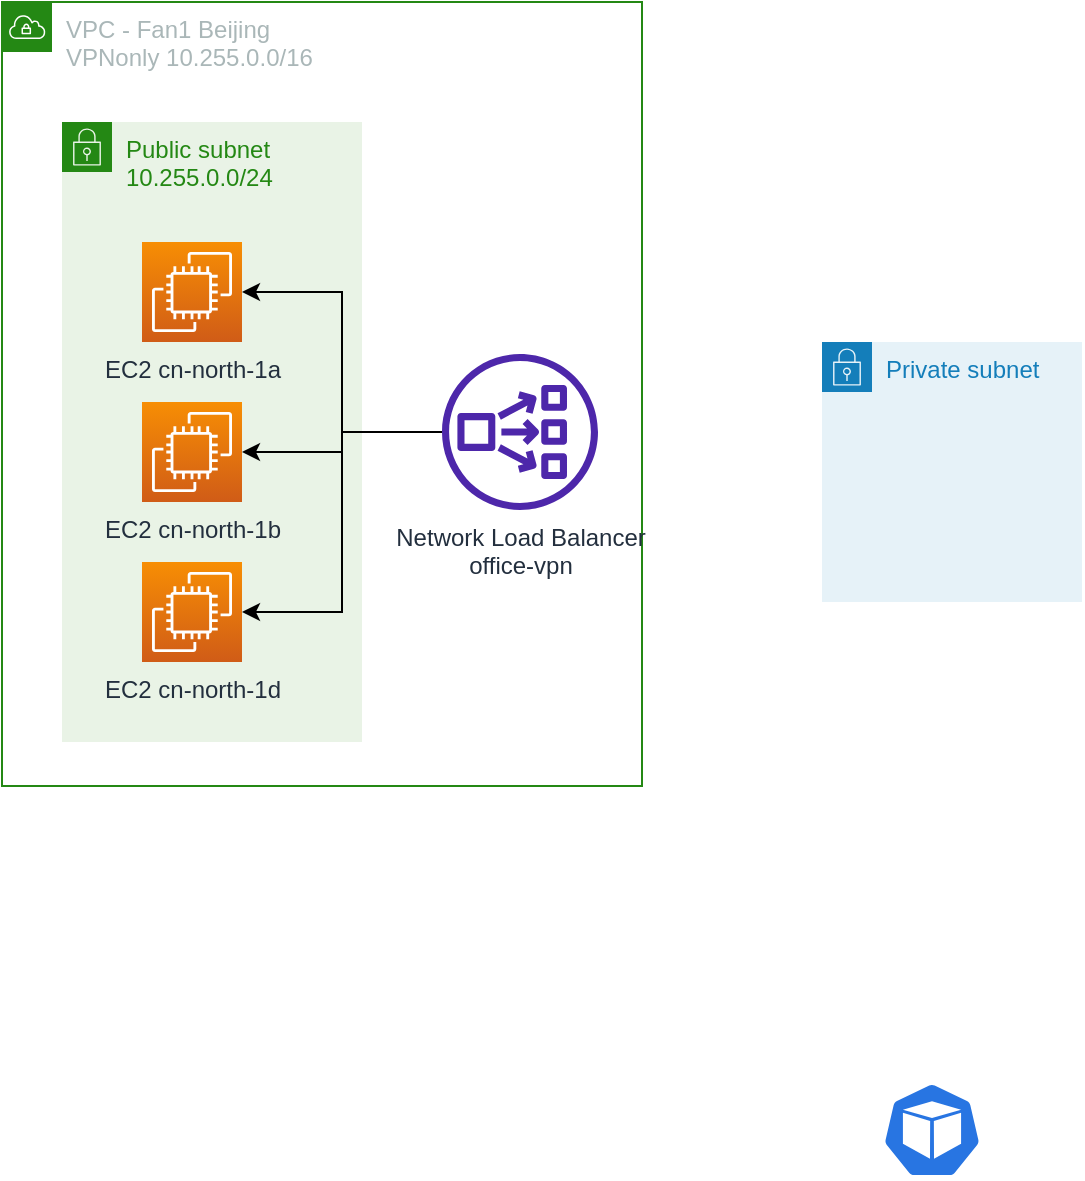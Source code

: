 <mxfile version="16.1.4" type="github">
  <diagram id="sVcxx2hzac6cGKRDYMhH" name="Page-1">
    <mxGraphModel dx="1954" dy="1161" grid="1" gridSize="10" guides="1" tooltips="1" connect="1" arrows="1" fold="1" page="1" pageScale="1" pageWidth="827" pageHeight="1169" math="0" shadow="0">
      <root>
        <mxCell id="0" />
        <mxCell id="1" parent="0" />
        <mxCell id="cs3nkZRAy32-xWx9bCmS-1" value="" style="sketch=0;html=1;dashed=0;whitespace=wrap;fillColor=#2875E2;strokeColor=#ffffff;points=[[0.005,0.63,0],[0.1,0.2,0],[0.9,0.2,0],[0.5,0,0],[0.995,0.63,0],[0.72,0.99,0],[0.5,1,0],[0.28,0.99,0]];shape=mxgraph.kubernetes.icon;prIcon=pod" vertex="1" parent="1">
          <mxGeometry x="520" y="630" width="50" height="48" as="geometry" />
        </mxCell>
        <mxCell id="cs3nkZRAy32-xWx9bCmS-4" value="Private subnet" style="points=[[0,0],[0.25,0],[0.5,0],[0.75,0],[1,0],[1,0.25],[1,0.5],[1,0.75],[1,1],[0.75,1],[0.5,1],[0.25,1],[0,1],[0,0.75],[0,0.5],[0,0.25]];outlineConnect=0;gradientColor=none;html=1;whiteSpace=wrap;fontSize=12;fontStyle=0;container=1;pointerEvents=0;collapsible=0;recursiveResize=0;shape=mxgraph.aws4.group;grIcon=mxgraph.aws4.group_security_group;grStroke=0;strokeColor=#147EBA;fillColor=#E6F2F8;verticalAlign=top;align=left;spacingLeft=30;fontColor=#147EBA;dashed=0;" vertex="1" parent="1">
          <mxGeometry x="490" y="260" width="130" height="130" as="geometry" />
        </mxCell>
        <mxCell id="cs3nkZRAy32-xWx9bCmS-5" value="VPC - Fan1 Beijing&lt;br&gt;VPNonly 10.255.0.0/16" style="points=[[0,0],[0.25,0],[0.5,0],[0.75,0],[1,0],[1,0.25],[1,0.5],[1,0.75],[1,1],[0.75,1],[0.5,1],[0.25,1],[0,1],[0,0.75],[0,0.5],[0,0.25]];outlineConnect=0;gradientColor=none;html=1;whiteSpace=wrap;fontSize=12;fontStyle=0;container=1;pointerEvents=0;collapsible=0;recursiveResize=0;shape=mxgraph.aws4.group;grIcon=mxgraph.aws4.group_vpc;strokeColor=#248814;fillColor=none;verticalAlign=top;align=left;spacingLeft=30;fontColor=#AAB7B8;dashed=0;" vertex="1" parent="1">
          <mxGeometry x="80" y="90" width="320" height="392" as="geometry" />
        </mxCell>
        <mxCell id="cs3nkZRAy32-xWx9bCmS-3" value="Public subnet&lt;br&gt;10.255.0.0/24" style="points=[[0,0],[0.25,0],[0.5,0],[0.75,0],[1,0],[1,0.25],[1,0.5],[1,0.75],[1,1],[0.75,1],[0.5,1],[0.25,1],[0,1],[0,0.75],[0,0.5],[0,0.25]];outlineConnect=0;gradientColor=none;html=1;whiteSpace=wrap;fontSize=12;fontStyle=0;container=1;pointerEvents=0;collapsible=0;recursiveResize=0;shape=mxgraph.aws4.group;grIcon=mxgraph.aws4.group_security_group;grStroke=0;strokeColor=#248814;fillColor=#E9F3E6;verticalAlign=top;align=left;spacingLeft=30;fontColor=#248814;dashed=0;" vertex="1" parent="cs3nkZRAy32-xWx9bCmS-5">
          <mxGeometry x="30" y="60" width="150" height="310" as="geometry" />
        </mxCell>
        <mxCell id="cs3nkZRAy32-xWx9bCmS-6" value="EC2 cn-north-1a" style="sketch=0;points=[[0,0,0],[0.25,0,0],[0.5,0,0],[0.75,0,0],[1,0,0],[0,1,0],[0.25,1,0],[0.5,1,0],[0.75,1,0],[1,1,0],[0,0.25,0],[0,0.5,0],[0,0.75,0],[1,0.25,0],[1,0.5,0],[1,0.75,0]];outlineConnect=0;fontColor=#232F3E;gradientColor=#F78E04;gradientDirection=north;fillColor=#D05C17;strokeColor=#ffffff;dashed=0;verticalLabelPosition=bottom;verticalAlign=top;align=center;html=1;fontSize=12;fontStyle=0;aspect=fixed;shape=mxgraph.aws4.resourceIcon;resIcon=mxgraph.aws4.ec2;" vertex="1" parent="cs3nkZRAy32-xWx9bCmS-3">
          <mxGeometry x="40" y="60" width="50" height="50" as="geometry" />
        </mxCell>
        <mxCell id="cs3nkZRAy32-xWx9bCmS-7" value="EC2 cn-north-1b" style="sketch=0;points=[[0,0,0],[0.25,0,0],[0.5,0,0],[0.75,0,0],[1,0,0],[0,1,0],[0.25,1,0],[0.5,1,0],[0.75,1,0],[1,1,0],[0,0.25,0],[0,0.5,0],[0,0.75,0],[1,0.25,0],[1,0.5,0],[1,0.75,0]];outlineConnect=0;fontColor=#232F3E;gradientColor=#F78E04;gradientDirection=north;fillColor=#D05C17;strokeColor=#ffffff;dashed=0;verticalLabelPosition=bottom;verticalAlign=top;align=center;html=1;fontSize=12;fontStyle=0;aspect=fixed;shape=mxgraph.aws4.resourceIcon;resIcon=mxgraph.aws4.ec2;" vertex="1" parent="cs3nkZRAy32-xWx9bCmS-3">
          <mxGeometry x="40" y="140" width="50" height="50" as="geometry" />
        </mxCell>
        <mxCell id="cs3nkZRAy32-xWx9bCmS-8" value="EC2 cn-north-1d" style="sketch=0;points=[[0,0,0],[0.25,0,0],[0.5,0,0],[0.75,0,0],[1,0,0],[0,1,0],[0.25,1,0],[0.5,1,0],[0.75,1,0],[1,1,0],[0,0.25,0],[0,0.5,0],[0,0.75,0],[1,0.25,0],[1,0.5,0],[1,0.75,0]];outlineConnect=0;fontColor=#232F3E;gradientColor=#F78E04;gradientDirection=north;fillColor=#D05C17;strokeColor=#ffffff;dashed=0;verticalLabelPosition=bottom;verticalAlign=top;align=center;html=1;fontSize=12;fontStyle=0;aspect=fixed;shape=mxgraph.aws4.resourceIcon;resIcon=mxgraph.aws4.ec2;" vertex="1" parent="cs3nkZRAy32-xWx9bCmS-3">
          <mxGeometry x="40" y="220" width="50" height="50" as="geometry" />
        </mxCell>
        <mxCell id="cs3nkZRAy32-xWx9bCmS-13" style="edgeStyle=orthogonalEdgeStyle;rounded=0;orthogonalLoop=1;jettySize=auto;html=1;" edge="1" parent="cs3nkZRAy32-xWx9bCmS-5" source="cs3nkZRAy32-xWx9bCmS-10" target="cs3nkZRAy32-xWx9bCmS-6">
          <mxGeometry relative="1" as="geometry">
            <Array as="points">
              <mxPoint x="170" y="215" />
              <mxPoint x="170" y="145" />
            </Array>
          </mxGeometry>
        </mxCell>
        <mxCell id="cs3nkZRAy32-xWx9bCmS-14" style="edgeStyle=orthogonalEdgeStyle;rounded=0;orthogonalLoop=1;jettySize=auto;html=1;" edge="1" parent="cs3nkZRAy32-xWx9bCmS-5" source="cs3nkZRAy32-xWx9bCmS-10" target="cs3nkZRAy32-xWx9bCmS-7">
          <mxGeometry relative="1" as="geometry" />
        </mxCell>
        <mxCell id="cs3nkZRAy32-xWx9bCmS-15" style="edgeStyle=orthogonalEdgeStyle;rounded=0;orthogonalLoop=1;jettySize=auto;html=1;entryX=1;entryY=0.5;entryDx=0;entryDy=0;entryPerimeter=0;" edge="1" parent="cs3nkZRAy32-xWx9bCmS-5" source="cs3nkZRAy32-xWx9bCmS-10" target="cs3nkZRAy32-xWx9bCmS-8">
          <mxGeometry relative="1" as="geometry" />
        </mxCell>
        <mxCell id="cs3nkZRAy32-xWx9bCmS-10" value="Network Load Balancer&lt;br&gt;office-vpn" style="sketch=0;outlineConnect=0;fontColor=#232F3E;gradientColor=none;fillColor=#4D27AA;strokeColor=none;dashed=0;verticalLabelPosition=bottom;verticalAlign=top;align=center;html=1;fontSize=12;fontStyle=0;aspect=fixed;pointerEvents=1;shape=mxgraph.aws4.network_load_balancer;" vertex="1" parent="cs3nkZRAy32-xWx9bCmS-5">
          <mxGeometry x="220" y="176" width="78" height="78" as="geometry" />
        </mxCell>
      </root>
    </mxGraphModel>
  </diagram>
</mxfile>
